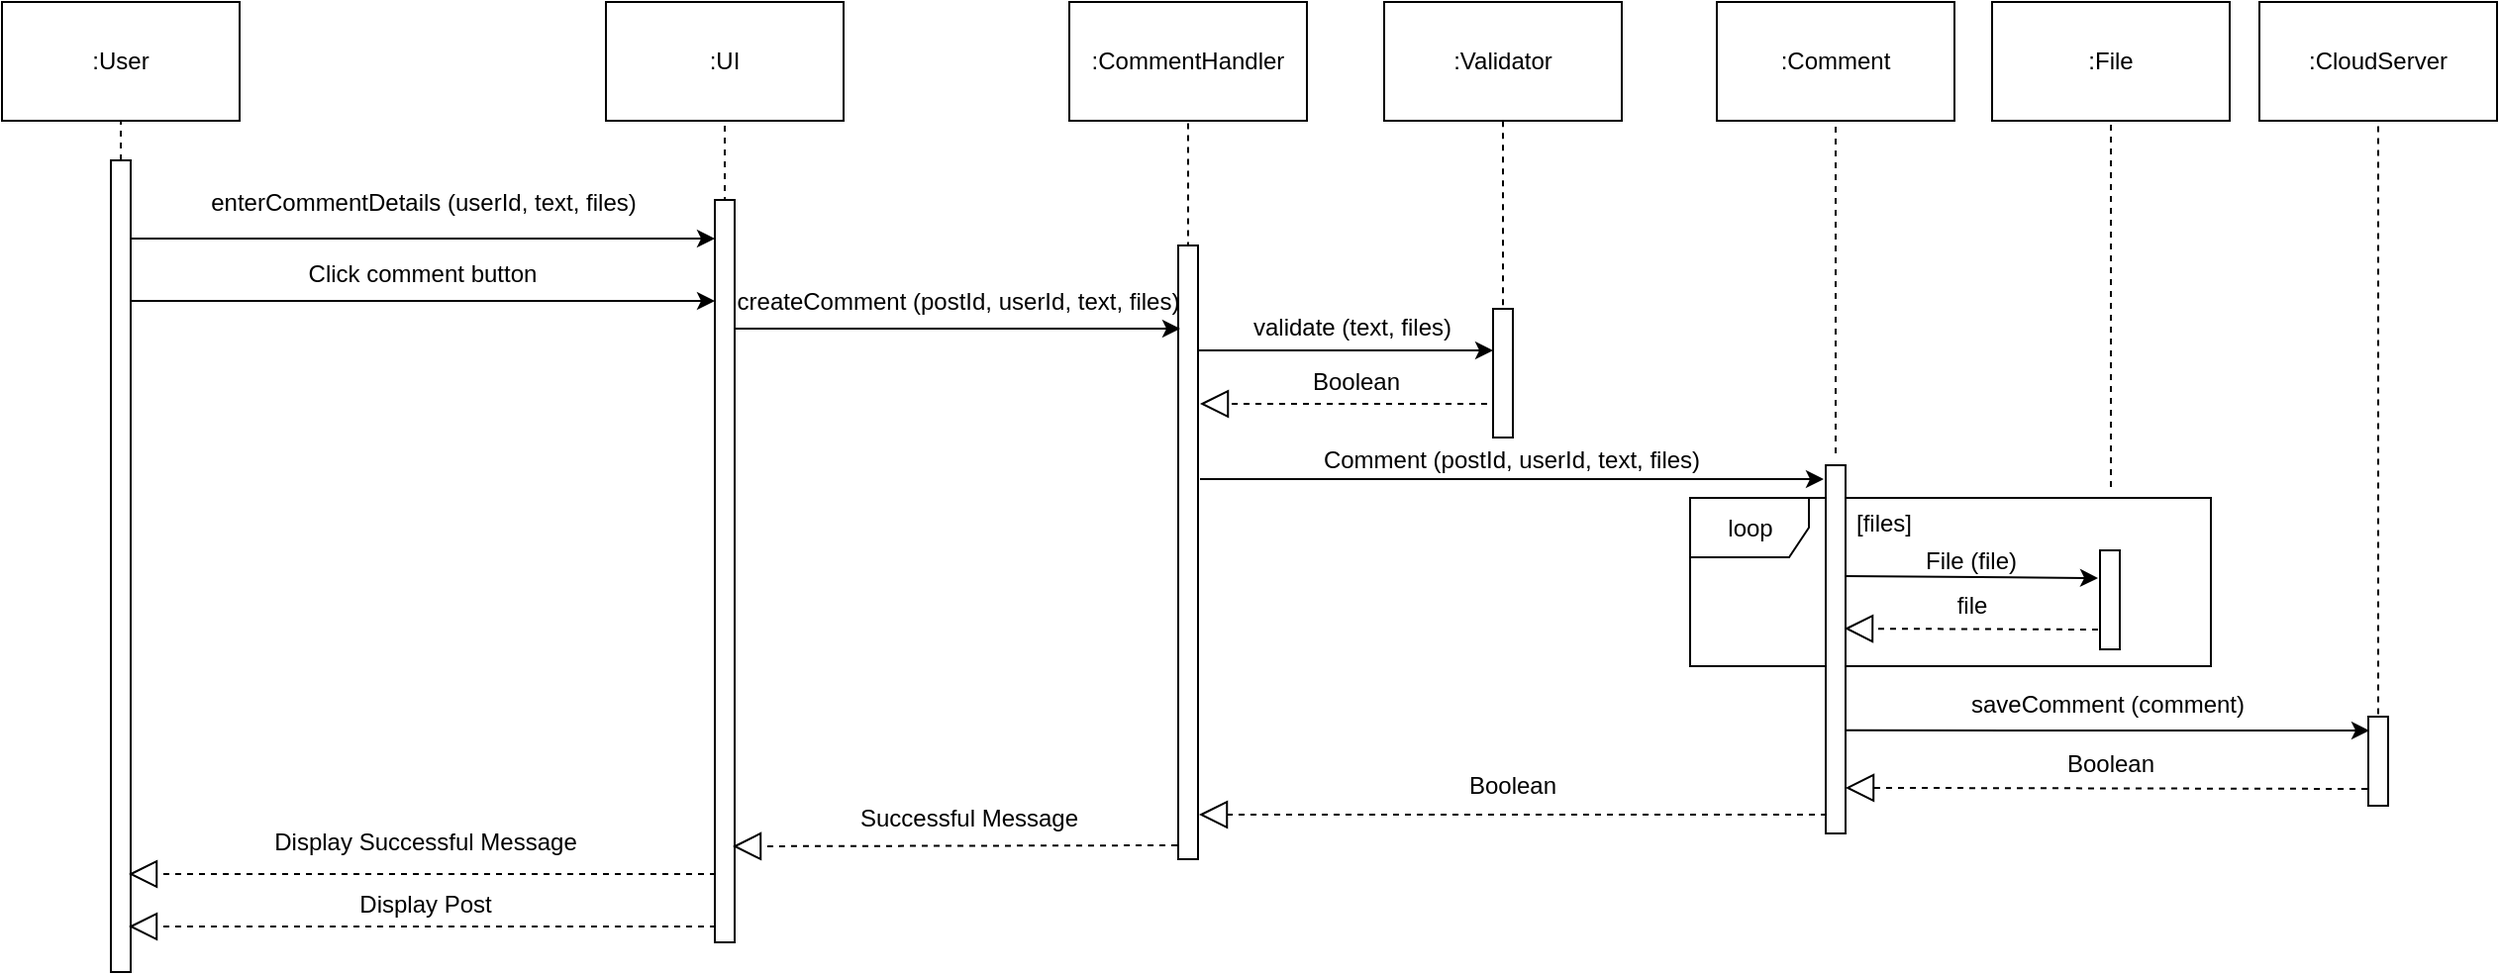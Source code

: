 <mxfile version="10.6.9" type="google"><diagram id="PI82DKTL4OQgCrS353sE" name="Page-1"><mxGraphModel dx="840" dy="452" grid="1" gridSize="10" guides="1" tooltips="1" connect="1" arrows="1" fold="1" page="1" pageScale="1" pageWidth="850" pageHeight="1100" math="0" shadow="0"><root><mxCell id="0"/><mxCell id="1" parent="0"/><mxCell id="yHjqcxFR3UaLkbbt59wr-1" value="" style="endArrow=none;dashed=1;html=1;entryX=0.5;entryY=1;entryDx=0;entryDy=0;" parent="1" target="yHjqcxFR3UaLkbbt59wr-2" edge="1"><mxGeometry width="50" height="50" relative="1" as="geometry"><mxPoint x="260" y="190.0" as="sourcePoint"/><mxPoint x="259.5" y="160" as="targetPoint"/></mxGeometry></mxCell><mxCell id="yHjqcxFR3UaLkbbt59wr-2" value=":User" style="rounded=0;whiteSpace=wrap;html=1;" parent="1" vertex="1"><mxGeometry x="200" y="110" width="120" height="60" as="geometry"/></mxCell><mxCell id="yHjqcxFR3UaLkbbt59wr-3" value="" style="html=1;points=[];perimeter=orthogonalPerimeter;" parent="1" vertex="1"><mxGeometry x="255" y="190" width="10" height="410" as="geometry"/></mxCell><mxCell id="yHjqcxFR3UaLkbbt59wr-4" value=":UI&lt;br&gt;" style="rounded=0;whiteSpace=wrap;html=1;" parent="1" vertex="1"><mxGeometry x="505" y="110" width="120" height="60" as="geometry"/></mxCell><mxCell id="yHjqcxFR3UaLkbbt59wr-5" value="Display Successful Message&#10;" style="text;align=center;fontStyle=0;verticalAlign=middle;spacingLeft=3;spacingRight=3;strokeColor=none;rotatable=0;points=[[0,0.5],[1,0.5]];portConstraint=eastwest;fontSize=12;" parent="1" vertex="1"><mxGeometry x="374" y="535.5" width="80" height="10" as="geometry"/></mxCell><mxCell id="yHjqcxFR3UaLkbbt59wr-6" value="" style="endArrow=none;dashed=1;html=1;entryX=0.5;entryY=1;entryDx=0;entryDy=0;exitX=0.5;exitY=0.004;exitDx=0;exitDy=0;exitPerimeter=0;" parent="1" source="yHjqcxFR3UaLkbbt59wr-7" target="yHjqcxFR3UaLkbbt59wr-4" edge="1"><mxGeometry width="50" height="50" relative="1" as="geometry"><mxPoint x="565" y="200" as="sourcePoint"/><mxPoint x="565" y="200" as="targetPoint"/></mxGeometry></mxCell><mxCell id="yHjqcxFR3UaLkbbt59wr-7" value="" style="html=1;points=[];perimeter=orthogonalPerimeter;" parent="1" vertex="1"><mxGeometry x="560" y="210" width="10" height="375" as="geometry"/></mxCell><mxCell id="yHjqcxFR3UaLkbbt59wr-8" value="" style="endArrow=block;dashed=1;endFill=0;endSize=12;html=1;" parent="1" edge="1"><mxGeometry width="160" relative="1" as="geometry"><mxPoint x="560.5" y="550.5" as="sourcePoint"/><mxPoint x="264" y="550.5" as="targetPoint"/></mxGeometry></mxCell><mxCell id="yHjqcxFR3UaLkbbt59wr-9" value=":&lt;span&gt;CommentHandler&lt;/span&gt;&lt;br&gt;" style="rounded=0;whiteSpace=wrap;html=1;" parent="1" vertex="1"><mxGeometry x="739" y="110" width="120" height="60" as="geometry"/></mxCell><mxCell id="yHjqcxFR3UaLkbbt59wr-10" value="" style="endArrow=none;dashed=1;html=1;entryX=0.5;entryY=1;entryDx=0;entryDy=0;exitX=0.5;exitY=0.004;exitDx=0;exitDy=0;exitPerimeter=0;" parent="1" source="yHjqcxFR3UaLkbbt59wr-11" target="yHjqcxFR3UaLkbbt59wr-9" edge="1"><mxGeometry width="50" height="50" relative="1" as="geometry"><mxPoint x="799" y="203" as="sourcePoint"/><mxPoint x="799" y="203" as="targetPoint"/></mxGeometry></mxCell><mxCell id="yHjqcxFR3UaLkbbt59wr-11" value="" style="html=1;points=[];perimeter=orthogonalPerimeter;" parent="1" vertex="1"><mxGeometry x="794" y="233" width="10" height="310" as="geometry"/></mxCell><mxCell id="yHjqcxFR3UaLkbbt59wr-12" value="" style="endArrow=classic;html=1;fontSize=12;" parent="1" edge="1"><mxGeometry width="50" height="50" relative="1" as="geometry"><mxPoint x="570" y="275" as="sourcePoint"/><mxPoint x="795" y="275" as="targetPoint"/></mxGeometry></mxCell><mxCell id="yHjqcxFR3UaLkbbt59wr-13" value="createComment (postId, userId, text, files)" style="text;align=center;fontStyle=0;verticalAlign=middle;spacingLeft=3;spacingRight=3;strokeColor=none;rotatable=0;points=[[0,0.5],[1,0.5]];portConstraint=eastwest;fontSize=12;" parent="1" vertex="1"><mxGeometry x="643" y="260" width="80" as="geometry"/></mxCell><mxCell id="yHjqcxFR3UaLkbbt59wr-14" value=":Validator&lt;br&gt;" style="rounded=0;whiteSpace=wrap;html=1;" parent="1" vertex="1"><mxGeometry x="898" y="110" width="120" height="60" as="geometry"/></mxCell><mxCell id="yHjqcxFR3UaLkbbt59wr-15" value="" style="endArrow=none;dashed=1;html=1;entryX=0.5;entryY=1;entryDx=0;entryDy=0;exitX=0.5;exitY=-0.029;exitDx=0;exitDy=0;exitPerimeter=0;" parent="1" source="yHjqcxFR3UaLkbbt59wr-16" target="yHjqcxFR3UaLkbbt59wr-14" edge="1"><mxGeometry width="50" height="50" relative="1" as="geometry"><mxPoint x="1038" y="230" as="sourcePoint"/><mxPoint x="1038" y="200" as="targetPoint"/></mxGeometry></mxCell><mxCell id="yHjqcxFR3UaLkbbt59wr-17" value="" style="endArrow=classic;html=1;fontSize=12;exitX=1;exitY=0.72;exitDx=0;exitDy=0;exitPerimeter=0;" parent="1" edge="1" source="qvEUThVxdlHSckMgUEm8-2"><mxGeometry width="50" height="50" relative="1" as="geometry"><mxPoint x="1140" y="478" as="sourcePoint"/><mxPoint x="1395.5" y="478" as="targetPoint"/></mxGeometry></mxCell><mxCell id="yHjqcxFR3UaLkbbt59wr-18" value="saveComment (comment)" style="text;align=center;fontStyle=0;verticalAlign=middle;spacingLeft=3;spacingRight=3;strokeColor=none;rotatable=0;points=[[0,0.5],[1,0.5]];portConstraint=eastwest;fontSize=12;" parent="1" vertex="1"><mxGeometry x="1223.5" y="463.5" width="80" as="geometry"/></mxCell><mxCell id="yHjqcxFR3UaLkbbt59wr-19" value="" style="endArrow=block;dashed=1;endFill=0;endSize=12;html=1;entryX=1;entryY=0.876;entryDx=0;entryDy=0;entryPerimeter=0;" parent="1" edge="1" target="qvEUThVxdlHSckMgUEm8-2"><mxGeometry width="160" relative="1" as="geometry"><mxPoint x="1394.5" y="507.5" as="sourcePoint"/><mxPoint x="1140" y="507" as="targetPoint"/></mxGeometry></mxCell><mxCell id="yHjqcxFR3UaLkbbt59wr-20" value="Boolean" style="text;html=1;strokeColor=none;fillColor=none;align=center;verticalAlign=middle;whiteSpace=wrap;rounded=0;" parent="1" vertex="1"><mxGeometry x="1245" y="485" width="40" height="20" as="geometry"/></mxCell><mxCell id="yHjqcxFR3UaLkbbt59wr-21" value="Successful Message&#10;" style="text;align=center;fontStyle=0;verticalAlign=middle;spacingLeft=3;spacingRight=3;strokeColor=none;rotatable=0;points=[[0,0.5],[1,0.5]];portConstraint=eastwest;fontSize=12;" parent="1" vertex="1"><mxGeometry x="648.5" y="523.5" width="80" height="10" as="geometry"/></mxCell><mxCell id="yHjqcxFR3UaLkbbt59wr-22" value="" style="endArrow=block;dashed=1;endFill=0;endSize=12;html=1;" parent="1" edge="1"><mxGeometry width="160" relative="1" as="geometry"><mxPoint x="793.5" y="536" as="sourcePoint"/><mxPoint x="569" y="536.5" as="targetPoint"/></mxGeometry></mxCell><mxCell id="yHjqcxFR3UaLkbbt59wr-24" value="validate (text, files)" style="text;align=center;fontStyle=0;verticalAlign=middle;spacingLeft=3;spacingRight=3;strokeColor=none;rotatable=0;points=[[0,0.5],[1,0.5]];portConstraint=eastwest;fontSize=12;" parent="1" vertex="1"><mxGeometry x="842" y="273" width="80" as="geometry"/></mxCell><mxCell id="yHjqcxFR3UaLkbbt59wr-25" value="" style="endArrow=block;dashed=1;endFill=0;endSize=12;html=1;" parent="1" edge="1"><mxGeometry width="160" relative="1" as="geometry"><mxPoint x="950" y="313" as="sourcePoint"/><mxPoint x="805" y="313" as="targetPoint"/></mxGeometry></mxCell><mxCell id="yHjqcxFR3UaLkbbt59wr-26" value="Boolean" style="text;html=1;strokeColor=none;fillColor=none;align=center;verticalAlign=middle;whiteSpace=wrap;rounded=0;" parent="1" vertex="1"><mxGeometry x="864" y="291.5" width="40" height="20" as="geometry"/></mxCell><mxCell id="yHjqcxFR3UaLkbbt59wr-27" value="" style="endArrow=classic;html=1;fontSize=12;" parent="1" edge="1"><mxGeometry width="50" height="50" relative="1" as="geometry"><mxPoint x="265" y="229.5" as="sourcePoint"/><mxPoint x="560" y="229.5" as="targetPoint"/></mxGeometry></mxCell><mxCell id="yHjqcxFR3UaLkbbt59wr-28" value="enterCommentDetails (userId, text, files)" style="text;align=center;fontStyle=0;verticalAlign=middle;spacingLeft=3;spacingRight=3;strokeColor=none;rotatable=0;points=[[0,0.5],[1,0.5]];portConstraint=eastwest;fontSize=12;" parent="1" vertex="1"><mxGeometry x="373" y="210" width="80" as="geometry"/></mxCell><mxCell id="yHjqcxFR3UaLkbbt59wr-29" value="" style="endArrow=classic;html=1;fontSize=12;" parent="1" edge="1"><mxGeometry width="50" height="50" relative="1" as="geometry"><mxPoint x="265" y="261" as="sourcePoint"/><mxPoint x="560" y="261" as="targetPoint"/></mxGeometry></mxCell><mxCell id="yHjqcxFR3UaLkbbt59wr-30" value="Click comment button" style="text;align=center;fontStyle=0;verticalAlign=middle;spacingLeft=3;spacingRight=3;strokeColor=none;rotatable=0;points=[[0,0.5],[1,0.5]];portConstraint=eastwest;fontSize=12;" parent="1" vertex="1"><mxGeometry x="372.5" y="246" width="80" as="geometry"/></mxCell><mxCell id="yHjqcxFR3UaLkbbt59wr-31" value=":CloudServer&lt;br&gt;" style="rounded=0;whiteSpace=wrap;html=1;" parent="1" vertex="1"><mxGeometry x="1340" y="110" width="120" height="60" as="geometry"/></mxCell><mxCell id="yHjqcxFR3UaLkbbt59wr-32" value="" style="endArrow=none;dashed=1;html=1;entryX=0.5;entryY=1;entryDx=0;entryDy=0;exitX=0.5;exitY=-0.029;exitDx=0;exitDy=0;exitPerimeter=0;" parent="1" source="yHjqcxFR3UaLkbbt59wr-33" target="yHjqcxFR3UaLkbbt59wr-31" edge="1"><mxGeometry width="50" height="50" relative="1" as="geometry"><mxPoint x="1443.5" y="231" as="sourcePoint"/><mxPoint x="1443.5" y="201" as="targetPoint"/></mxGeometry></mxCell><mxCell id="yHjqcxFR3UaLkbbt59wr-33" value="" style="html=1;points=[];perimeter=orthogonalPerimeter;" parent="1" vertex="1"><mxGeometry x="1395" y="471" width="10" height="45" as="geometry"/></mxCell><mxCell id="yHjqcxFR3UaLkbbt59wr-34" value=":Comment&lt;br&gt;" style="rounded=0;whiteSpace=wrap;html=1;" parent="1" vertex="1"><mxGeometry x="1066" y="110" width="120" height="60" as="geometry"/></mxCell><mxCell id="yHjqcxFR3UaLkbbt59wr-35" value="" style="endArrow=none;dashed=1;html=1;entryX=0.5;entryY=1;entryDx=0;entryDy=0;exitX=0.5;exitY=-0.029;exitDx=0;exitDy=0;exitPerimeter=0;" parent="1" target="yHjqcxFR3UaLkbbt59wr-34" edge="1"><mxGeometry width="50" height="50" relative="1" as="geometry"><mxPoint x="1126" y="338" as="sourcePoint"/><mxPoint x="1132" y="199" as="targetPoint"/></mxGeometry></mxCell><mxCell id="yHjqcxFR3UaLkbbt59wr-37" value="" style="endArrow=classic;html=1;fontSize=12;" parent="1" edge="1"><mxGeometry width="50" height="50" relative="1" as="geometry"><mxPoint x="805" y="351" as="sourcePoint"/><mxPoint x="1120" y="351" as="targetPoint"/></mxGeometry></mxCell><mxCell id="yHjqcxFR3UaLkbbt59wr-38" value="Comment (postId, userId, text, files)" style="text;align=center;fontStyle=0;verticalAlign=middle;spacingLeft=3;spacingRight=3;strokeColor=none;rotatable=0;points=[[0,0.5],[1,0.5]];portConstraint=eastwest;fontSize=12;" parent="1" vertex="1"><mxGeometry x="922.5" y="340" width="80" as="geometry"/></mxCell><mxCell id="yHjqcxFR3UaLkbbt59wr-39" value="" style="endArrow=block;dashed=1;endFill=0;endSize=12;html=1;" parent="1" edge="1"><mxGeometry width="160" relative="1" as="geometry"><mxPoint x="1121.5" y="520.5" as="sourcePoint"/><mxPoint x="804.5" y="520.5" as="targetPoint"/></mxGeometry></mxCell><mxCell id="yHjqcxFR3UaLkbbt59wr-40" value="Boolean" style="text;html=1;strokeColor=none;fillColor=none;align=center;verticalAlign=middle;whiteSpace=wrap;rounded=0;" parent="1" vertex="1"><mxGeometry x="906.5" y="496" width="112" height="20" as="geometry"/></mxCell><mxCell id="yHjqcxFR3UaLkbbt59wr-16" value="" style="html=1;points=[];perimeter=orthogonalPerimeter;" parent="1" vertex="1"><mxGeometry x="953" y="265" width="10" height="65" as="geometry"/></mxCell><mxCell id="yHjqcxFR3UaLkbbt59wr-42" value="" style="endArrow=classic;html=1;fontSize=12;exitX=1.1;exitY=0.12;exitDx=0;exitDy=0;exitPerimeter=0;" parent="1" target="yHjqcxFR3UaLkbbt59wr-16" edge="1"><mxGeometry width="50" height="50" relative="1" as="geometry"><mxPoint x="804" y="286" as="sourcePoint"/><mxPoint x="1034" y="287" as="targetPoint"/></mxGeometry></mxCell><mxCell id="yHjqcxFR3UaLkbbt59wr-43" value="" style="endArrow=block;dashed=1;endFill=0;endSize=12;html=1;" parent="1" edge="1"><mxGeometry width="160" relative="1" as="geometry"><mxPoint x="560.5" y="577" as="sourcePoint"/><mxPoint x="264" y="577" as="targetPoint"/></mxGeometry></mxCell><mxCell id="yHjqcxFR3UaLkbbt59wr-44" value="Display Post&#10;" style="text;align=center;fontStyle=0;verticalAlign=middle;spacingLeft=3;spacingRight=3;strokeColor=none;rotatable=0;points=[[0,0.5],[1,0.5]];portConstraint=eastwest;fontSize=12;" parent="1" vertex="1"><mxGeometry x="374" y="567" width="80" height="10" as="geometry"/></mxCell><mxCell id="yHjqcxFR3UaLkbbt59wr-46" value=":File&lt;br&gt;" style="rounded=0;whiteSpace=wrap;html=1;" parent="1" vertex="1"><mxGeometry x="1205" y="110" width="120" height="60" as="geometry"/></mxCell><mxCell id="yHjqcxFR3UaLkbbt59wr-47" value="" style="endArrow=none;dashed=1;html=1;entryX=0.5;entryY=1;entryDx=0;entryDy=0;exitX=0.5;exitY=-0.029;exitDx=0;exitDy=0;exitPerimeter=0;" parent="1" target="yHjqcxFR3UaLkbbt59wr-46" edge="1"><mxGeometry width="50" height="50" relative="1" as="geometry"><mxPoint x="1265" y="355" as="sourcePoint"/><mxPoint x="1346" y="200" as="targetPoint"/></mxGeometry></mxCell><mxCell id="qvEUThVxdlHSckMgUEm8-1" value="loop" style="shape=umlFrame;whiteSpace=wrap;html=1;" parent="1" vertex="1"><mxGeometry x="1052.5" y="360.5" width="263" height="85" as="geometry"/></mxCell><mxCell id="qvEUThVxdlHSckMgUEm8-2" value="" style="html=1;points=[];perimeter=orthogonalPerimeter;" parent="1" vertex="1"><mxGeometry x="1121" y="344" width="10" height="186" as="geometry"/></mxCell><mxCell id="qvEUThVxdlHSckMgUEm8-3" value="" style="html=1;points=[];perimeter=orthogonalPerimeter;" parent="1" vertex="1"><mxGeometry x="1259.5" y="387" width="10" height="50" as="geometry"/></mxCell><mxCell id="qvEUThVxdlHSckMgUEm8-4" value="" style="endArrow=classic;html=1;fontSize=12;" parent="1" edge="1"><mxGeometry width="50" height="50" relative="1" as="geometry"><mxPoint x="1130.5" y="400" as="sourcePoint"/><mxPoint x="1258.5" y="401" as="targetPoint"/></mxGeometry></mxCell><mxCell id="qvEUThVxdlHSckMgUEm8-5" value="File (file)" style="text;align=center;fontStyle=0;verticalAlign=middle;spacingLeft=3;spacingRight=3;strokeColor=none;rotatable=0;points=[[0,0.5],[1,0.5]];portConstraint=eastwest;fontSize=12;" parent="1" vertex="1"><mxGeometry x="1154.5" y="391" width="80" as="geometry"/></mxCell><mxCell id="qvEUThVxdlHSckMgUEm8-6" value="" style="endArrow=block;dashed=1;endFill=0;endSize=12;html=1;" parent="1" edge="1"><mxGeometry width="160" relative="1" as="geometry"><mxPoint x="1258.5" y="427" as="sourcePoint"/><mxPoint x="1130.5" y="426.5" as="targetPoint"/></mxGeometry></mxCell><mxCell id="qvEUThVxdlHSckMgUEm8-7" value="file" style="text;html=1;strokeColor=none;fillColor=none;align=center;verticalAlign=middle;whiteSpace=wrap;rounded=0;" parent="1" vertex="1"><mxGeometry x="1165.5" y="404.5" width="58" height="20" as="geometry"/></mxCell><mxCell id="qvEUThVxdlHSckMgUEm8-8" value="[files]" style="text;align=center;fontStyle=0;verticalAlign=middle;spacingLeft=3;spacingRight=3;strokeColor=none;rotatable=0;points=[[0,0.5],[1,0.5]];portConstraint=eastwest;fontSize=12;" parent="1" vertex="1"><mxGeometry x="1110.5" y="372" width="80" as="geometry"/></mxCell></root></mxGraphModel></diagram></mxfile>
